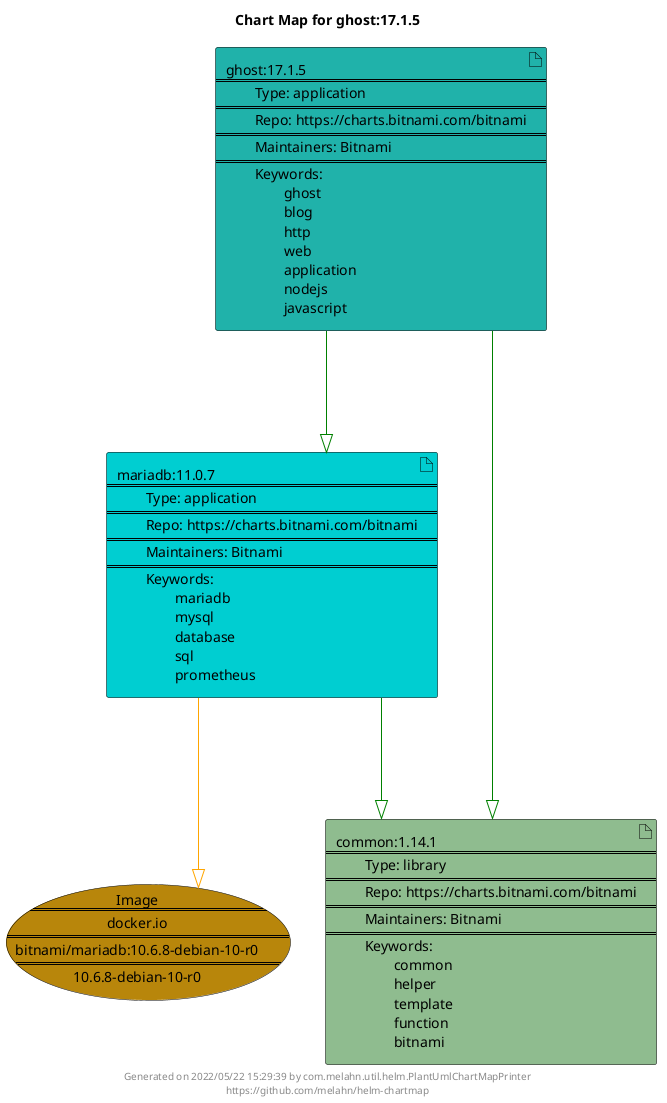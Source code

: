 @startuml
skinparam linetype ortho
skinparam backgroundColor white
skinparam usecaseBorderColor black
skinparam usecaseArrowColor LightSlateGray
skinparam artifactBorderColor black
skinparam artifactArrowColor LightSlateGray

title Chart Map for ghost:17.1.5

'There are 3 referenced Helm Charts
artifact "ghost:17.1.5\n====\n\tType: application\n====\n\tRepo: https://charts.bitnami.com/bitnami\n====\n\tMaintainers: Bitnami\n====\n\tKeywords: \n\t\tghost\n\t\tblog\n\t\thttp\n\t\tweb\n\t\tapplication\n\t\tnodejs\n\t\tjavascript" as ghost_17_1_5 #LightSeaGreen
artifact "mariadb:11.0.7\n====\n\tType: application\n====\n\tRepo: https://charts.bitnami.com/bitnami\n====\n\tMaintainers: Bitnami\n====\n\tKeywords: \n\t\tmariadb\n\t\tmysql\n\t\tdatabase\n\t\tsql\n\t\tprometheus" as mariadb_11_0_7 #DarkTurquoise
artifact "common:1.14.1\n====\n\tType: library\n====\n\tRepo: https://charts.bitnami.com/bitnami\n====\n\tMaintainers: Bitnami\n====\n\tKeywords: \n\t\tcommon\n\t\thelper\n\t\ttemplate\n\t\tfunction\n\t\tbitnami" as common_1_14_1 #DarkSeaGreen

'There is one referenced Docker Image
usecase "Image\n====\ndocker.io\n====\nbitnami/mariadb:10.6.8-debian-10-r0\n====\n10.6.8-debian-10-r0" as docker_io_bitnami_mariadb_10_6_8_debian_10_r0 #DarkGoldenRod

'Chart Dependencies
ghost_17_1_5--[#green]-|>mariadb_11_0_7
mariadb_11_0_7--[#green]-|>common_1_14_1
ghost_17_1_5--[#green]-|>common_1_14_1
mariadb_11_0_7--[#orange]-|>docker_io_bitnami_mariadb_10_6_8_debian_10_r0

center footer Generated on 2022/05/22 15:29:39 by com.melahn.util.helm.PlantUmlChartMapPrinter\nhttps://github.com/melahn/helm-chartmap
@enduml
